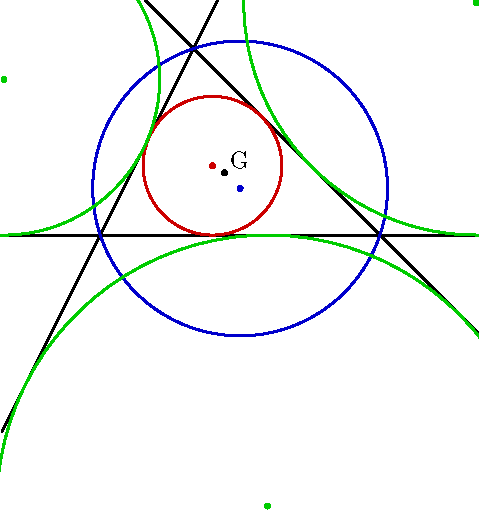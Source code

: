   import geometry;
  size(9cm);
  green=0.8green; blue=0.8blue; red=0.8red;
  pen bpp=linewidth(bp);
  point A=(-1,0), B=(2,0), C=(0,2);
  draw(line(A,B),bpp); draw(line(A,C),bpp);
  draw(line(B,C),bpp);
  circle cc=circle(A,B,C);
  draw(cc, bp+blue); dot(cc.C, blue);
  circle ic=incircle(A,B,C);
  draw(ic, bp+red); dot(ic.C, red);
  circle ec=excircle(A,B,C);
  clipdraw(ec, bp+green); dot(ec.C, green);
  ec=excircle(A,C,B);
  clipdraw(ec, bp+green); dot(ec.C, green);
  ec=excircle(C,B,A);
  clipdraw(ec, bp+green); dot(ec.C, green);
  dot("G", centroid(A,B,C), NE);
